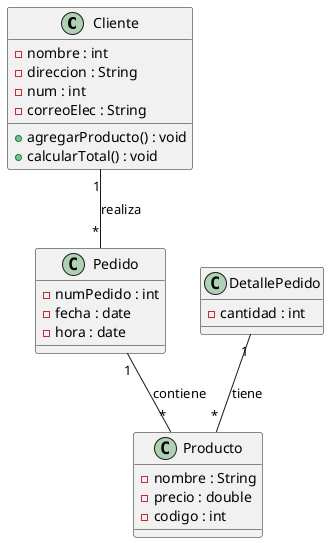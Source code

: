 @startuml

class Cliente{
    -nombre : int
    -direccion : String
    -num : int
    -correoElec : String

    +agregarProducto() : void
    +calcularTotal() : void
}

class Pedido{
 -numPedido : int
 -fecha : date
 -hora : date
}

class Producto{
    -nombre : String
    -precio : double
    -codigo : int
}

class DetallePedido{
   -cantidad : int
}

Cliente "1" -- "*" Pedido : realiza
Pedido "1" -- "*" Producto : contiene
DetallePedido "1" -- "*" Producto : tiene
@enduml